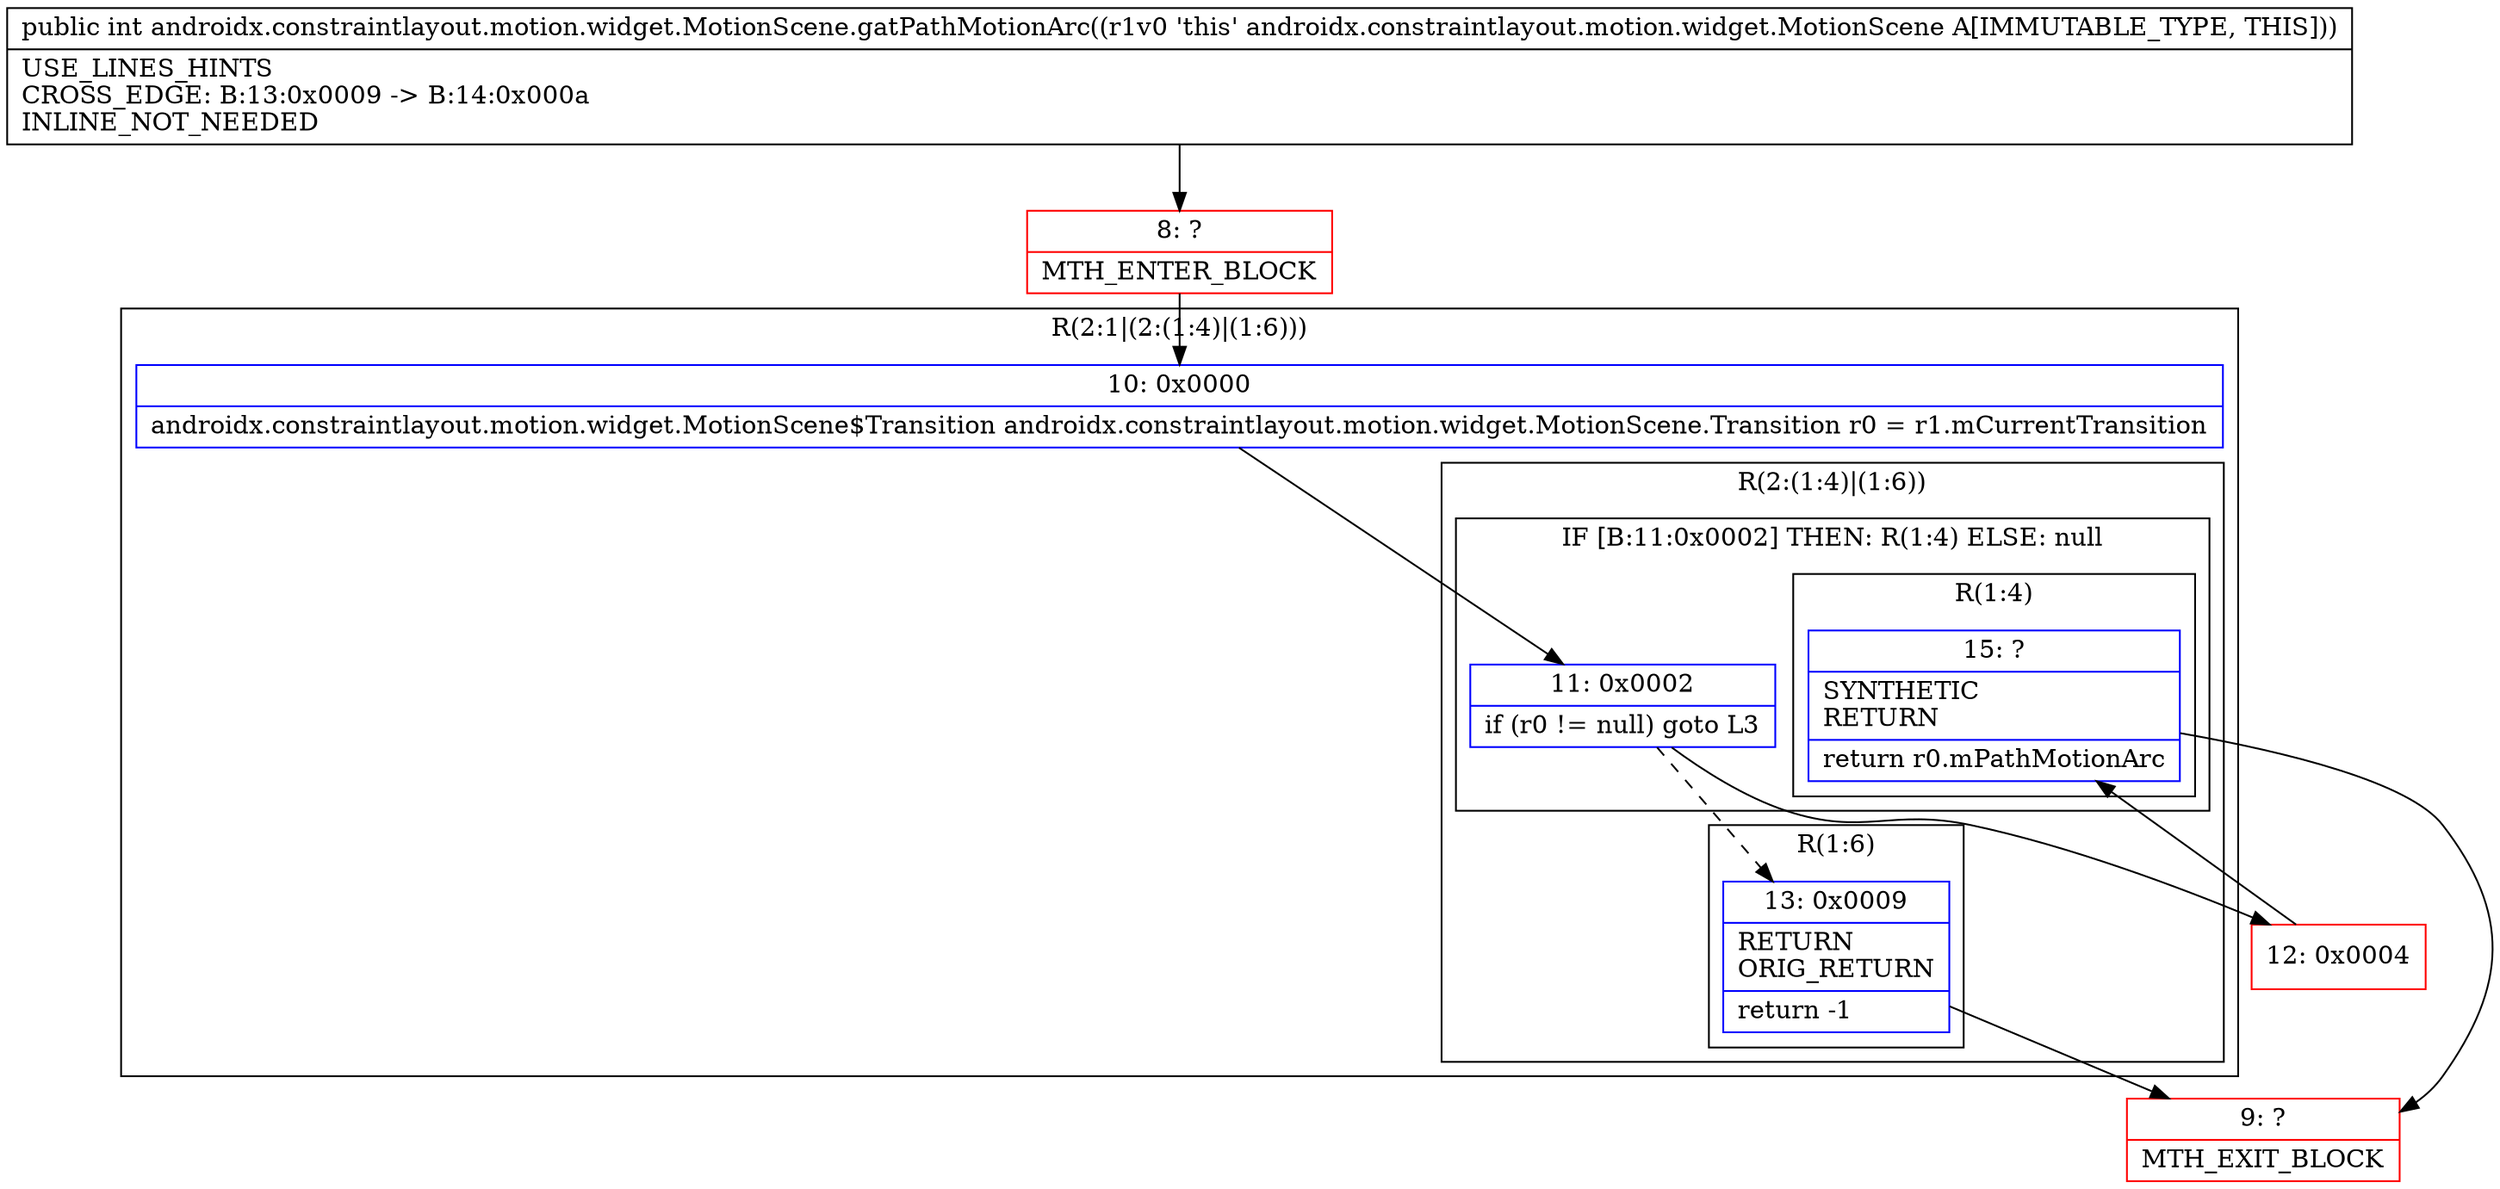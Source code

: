 digraph "CFG forandroidx.constraintlayout.motion.widget.MotionScene.gatPathMotionArc()I" {
subgraph cluster_Region_1341050507 {
label = "R(2:1|(2:(1:4)|(1:6)))";
node [shape=record,color=blue];
Node_10 [shape=record,label="{10\:\ 0x0000|androidx.constraintlayout.motion.widget.MotionScene$Transition androidx.constraintlayout.motion.widget.MotionScene.Transition r0 = r1.mCurrentTransition\l}"];
subgraph cluster_Region_1765448786 {
label = "R(2:(1:4)|(1:6))";
node [shape=record,color=blue];
subgraph cluster_IfRegion_1260299275 {
label = "IF [B:11:0x0002] THEN: R(1:4) ELSE: null";
node [shape=record,color=blue];
Node_11 [shape=record,label="{11\:\ 0x0002|if (r0 != null) goto L3\l}"];
subgraph cluster_Region_108033958 {
label = "R(1:4)";
node [shape=record,color=blue];
Node_15 [shape=record,label="{15\:\ ?|SYNTHETIC\lRETURN\l|return r0.mPathMotionArc\l}"];
}
}
subgraph cluster_Region_2092535900 {
label = "R(1:6)";
node [shape=record,color=blue];
Node_13 [shape=record,label="{13\:\ 0x0009|RETURN\lORIG_RETURN\l|return \-1\l}"];
}
}
}
Node_8 [shape=record,color=red,label="{8\:\ ?|MTH_ENTER_BLOCK\l}"];
Node_12 [shape=record,color=red,label="{12\:\ 0x0004}"];
Node_9 [shape=record,color=red,label="{9\:\ ?|MTH_EXIT_BLOCK\l}"];
MethodNode[shape=record,label="{public int androidx.constraintlayout.motion.widget.MotionScene.gatPathMotionArc((r1v0 'this' androidx.constraintlayout.motion.widget.MotionScene A[IMMUTABLE_TYPE, THIS]))  | USE_LINES_HINTS\lCROSS_EDGE: B:13:0x0009 \-\> B:14:0x000a\lINLINE_NOT_NEEDED\l}"];
MethodNode -> Node_8;Node_10 -> Node_11;
Node_11 -> Node_12;
Node_11 -> Node_13[style=dashed];
Node_15 -> Node_9;
Node_13 -> Node_9;
Node_8 -> Node_10;
Node_12 -> Node_15;
}

